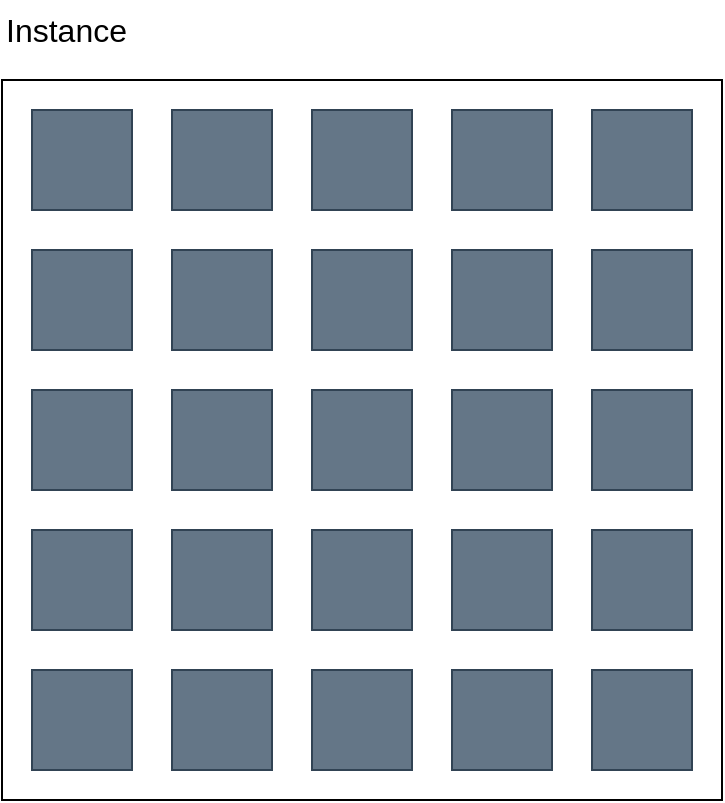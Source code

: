 <mxfile version="12.1.3" type="device" pages="1"><diagram id="GxKvWwd1Vt1W4udHtgcm" name="Page-1"><mxGraphModel dx="1186" dy="614" grid="1" gridSize="10" guides="1" tooltips="1" connect="1" arrows="1" fold="1" page="1" pageScale="1" pageWidth="850" pageHeight="1100" math="0" shadow="0"><root><mxCell id="0"/><mxCell id="1" parent="0"/><mxCell id="y2iIHB5fcthEE2SHL9_j-1" value="" style="rounded=0;whiteSpace=wrap;html=1;" vertex="1" parent="1"><mxGeometry x="160" y="80" width="360" height="360" as="geometry"/></mxCell><mxCell id="y2iIHB5fcthEE2SHL9_j-2" value="" style="rounded=0;whiteSpace=wrap;html=1;fillColor=#647687;strokeColor=#314354;fontColor=#ffffff;" vertex="1" parent="1"><mxGeometry x="175" y="95" width="50" height="50" as="geometry"/></mxCell><mxCell id="y2iIHB5fcthEE2SHL9_j-5" value="" style="rounded=0;whiteSpace=wrap;html=1;fillColor=#647687;strokeColor=#314354;fontColor=#ffffff;" vertex="1" parent="1"><mxGeometry x="245" y="95" width="50" height="50" as="geometry"/></mxCell><mxCell id="y2iIHB5fcthEE2SHL9_j-6" value="" style="rounded=0;whiteSpace=wrap;html=1;fillColor=#647687;strokeColor=#314354;fontColor=#ffffff;" vertex="1" parent="1"><mxGeometry x="315" y="95" width="50" height="50" as="geometry"/></mxCell><mxCell id="y2iIHB5fcthEE2SHL9_j-7" value="" style="rounded=0;whiteSpace=wrap;html=1;fillColor=#647687;strokeColor=#314354;fontColor=#ffffff;" vertex="1" parent="1"><mxGeometry x="385" y="95" width="50" height="50" as="geometry"/></mxCell><mxCell id="y2iIHB5fcthEE2SHL9_j-8" value="" style="rounded=0;whiteSpace=wrap;html=1;fillColor=#647687;strokeColor=#314354;fontColor=#ffffff;" vertex="1" parent="1"><mxGeometry x="455" y="95" width="50" height="50" as="geometry"/></mxCell><mxCell id="y2iIHB5fcthEE2SHL9_j-9" value="" style="rounded=0;whiteSpace=wrap;html=1;fillColor=#647687;strokeColor=#314354;fontColor=#ffffff;" vertex="1" parent="1"><mxGeometry x="175" y="165" width="50" height="50" as="geometry"/></mxCell><mxCell id="y2iIHB5fcthEE2SHL9_j-10" value="" style="rounded=0;whiteSpace=wrap;html=1;fillColor=#647687;strokeColor=#314354;fontColor=#ffffff;" vertex="1" parent="1"><mxGeometry x="245" y="165" width="50" height="50" as="geometry"/></mxCell><mxCell id="y2iIHB5fcthEE2SHL9_j-11" value="" style="rounded=0;whiteSpace=wrap;html=1;fillColor=#647687;strokeColor=#314354;fontColor=#ffffff;" vertex="1" parent="1"><mxGeometry x="315" y="165" width="50" height="50" as="geometry"/></mxCell><mxCell id="y2iIHB5fcthEE2SHL9_j-12" value="" style="rounded=0;whiteSpace=wrap;html=1;fillColor=#647687;strokeColor=#314354;fontColor=#ffffff;" vertex="1" parent="1"><mxGeometry x="385" y="165" width="50" height="50" as="geometry"/></mxCell><mxCell id="y2iIHB5fcthEE2SHL9_j-13" value="" style="rounded=0;whiteSpace=wrap;html=1;fillColor=#647687;strokeColor=#314354;fontColor=#ffffff;" vertex="1" parent="1"><mxGeometry x="455" y="165" width="50" height="50" as="geometry"/></mxCell><mxCell id="y2iIHB5fcthEE2SHL9_j-14" value="" style="rounded=0;whiteSpace=wrap;html=1;fillColor=#647687;strokeColor=#314354;fontColor=#ffffff;" vertex="1" parent="1"><mxGeometry x="175" y="235" width="50" height="50" as="geometry"/></mxCell><mxCell id="y2iIHB5fcthEE2SHL9_j-15" value="" style="rounded=0;whiteSpace=wrap;html=1;fillColor=#647687;strokeColor=#314354;fontColor=#ffffff;" vertex="1" parent="1"><mxGeometry x="245" y="235" width="50" height="50" as="geometry"/></mxCell><mxCell id="y2iIHB5fcthEE2SHL9_j-16" value="" style="rounded=0;whiteSpace=wrap;html=1;fillColor=#647687;strokeColor=#314354;fontColor=#ffffff;" vertex="1" parent="1"><mxGeometry x="315" y="235" width="50" height="50" as="geometry"/></mxCell><mxCell id="y2iIHB5fcthEE2SHL9_j-17" value="" style="rounded=0;whiteSpace=wrap;html=1;fillColor=#647687;strokeColor=#314354;fontColor=#ffffff;" vertex="1" parent="1"><mxGeometry x="385" y="235" width="50" height="50" as="geometry"/></mxCell><mxCell id="y2iIHB5fcthEE2SHL9_j-18" value="" style="rounded=0;whiteSpace=wrap;html=1;fillColor=#647687;strokeColor=#314354;fontColor=#ffffff;" vertex="1" parent="1"><mxGeometry x="455" y="235" width="50" height="50" as="geometry"/></mxCell><mxCell id="y2iIHB5fcthEE2SHL9_j-19" value="" style="rounded=0;whiteSpace=wrap;html=1;fillColor=#647687;strokeColor=#314354;fontColor=#ffffff;" vertex="1" parent="1"><mxGeometry x="175" y="305" width="50" height="50" as="geometry"/></mxCell><mxCell id="y2iIHB5fcthEE2SHL9_j-20" value="" style="rounded=0;whiteSpace=wrap;html=1;fillColor=#647687;strokeColor=#314354;fontColor=#ffffff;" vertex="1" parent="1"><mxGeometry x="245" y="305" width="50" height="50" as="geometry"/></mxCell><mxCell id="y2iIHB5fcthEE2SHL9_j-21" value="" style="rounded=0;whiteSpace=wrap;html=1;fillColor=#647687;strokeColor=#314354;fontColor=#ffffff;" vertex="1" parent="1"><mxGeometry x="315" y="305" width="50" height="50" as="geometry"/></mxCell><mxCell id="y2iIHB5fcthEE2SHL9_j-22" value="" style="rounded=0;whiteSpace=wrap;html=1;fillColor=#647687;strokeColor=#314354;fontColor=#ffffff;" vertex="1" parent="1"><mxGeometry x="385" y="305" width="50" height="50" as="geometry"/></mxCell><mxCell id="y2iIHB5fcthEE2SHL9_j-23" value="" style="rounded=0;whiteSpace=wrap;html=1;fillColor=#647687;strokeColor=#314354;fontColor=#ffffff;" vertex="1" parent="1"><mxGeometry x="455" y="305" width="50" height="50" as="geometry"/></mxCell><mxCell id="y2iIHB5fcthEE2SHL9_j-24" value="" style="rounded=0;whiteSpace=wrap;html=1;fillColor=#647687;strokeColor=#314354;fontColor=#ffffff;" vertex="1" parent="1"><mxGeometry x="175" y="375" width="50" height="50" as="geometry"/></mxCell><mxCell id="y2iIHB5fcthEE2SHL9_j-25" value="" style="rounded=0;whiteSpace=wrap;html=1;fillColor=#647687;strokeColor=#314354;fontColor=#ffffff;" vertex="1" parent="1"><mxGeometry x="245" y="375" width="50" height="50" as="geometry"/></mxCell><mxCell id="y2iIHB5fcthEE2SHL9_j-26" value="" style="rounded=0;whiteSpace=wrap;html=1;fillColor=#647687;strokeColor=#314354;fontColor=#ffffff;" vertex="1" parent="1"><mxGeometry x="315" y="375" width="50" height="50" as="geometry"/></mxCell><mxCell id="y2iIHB5fcthEE2SHL9_j-27" value="" style="rounded=0;whiteSpace=wrap;html=1;fillColor=#647687;strokeColor=#314354;fontColor=#ffffff;" vertex="1" parent="1"><mxGeometry x="385" y="375" width="50" height="50" as="geometry"/></mxCell><mxCell id="y2iIHB5fcthEE2SHL9_j-28" value="" style="rounded=0;whiteSpace=wrap;html=1;fillColor=#647687;strokeColor=#314354;fontColor=#ffffff;" vertex="1" parent="1"><mxGeometry x="455" y="375" width="50" height="50" as="geometry"/></mxCell><mxCell id="y2iIHB5fcthEE2SHL9_j-29" value="&lt;font style=&quot;font-size: 16px&quot;&gt;Instance&lt;/font&gt;" style="text;html=1;strokeColor=none;fillColor=none;align=left;verticalAlign=middle;whiteSpace=wrap;rounded=0;" vertex="1" parent="1"><mxGeometry x="160" y="40" width="170" height="30" as="geometry"/></mxCell></root></mxGraphModel></diagram></mxfile>